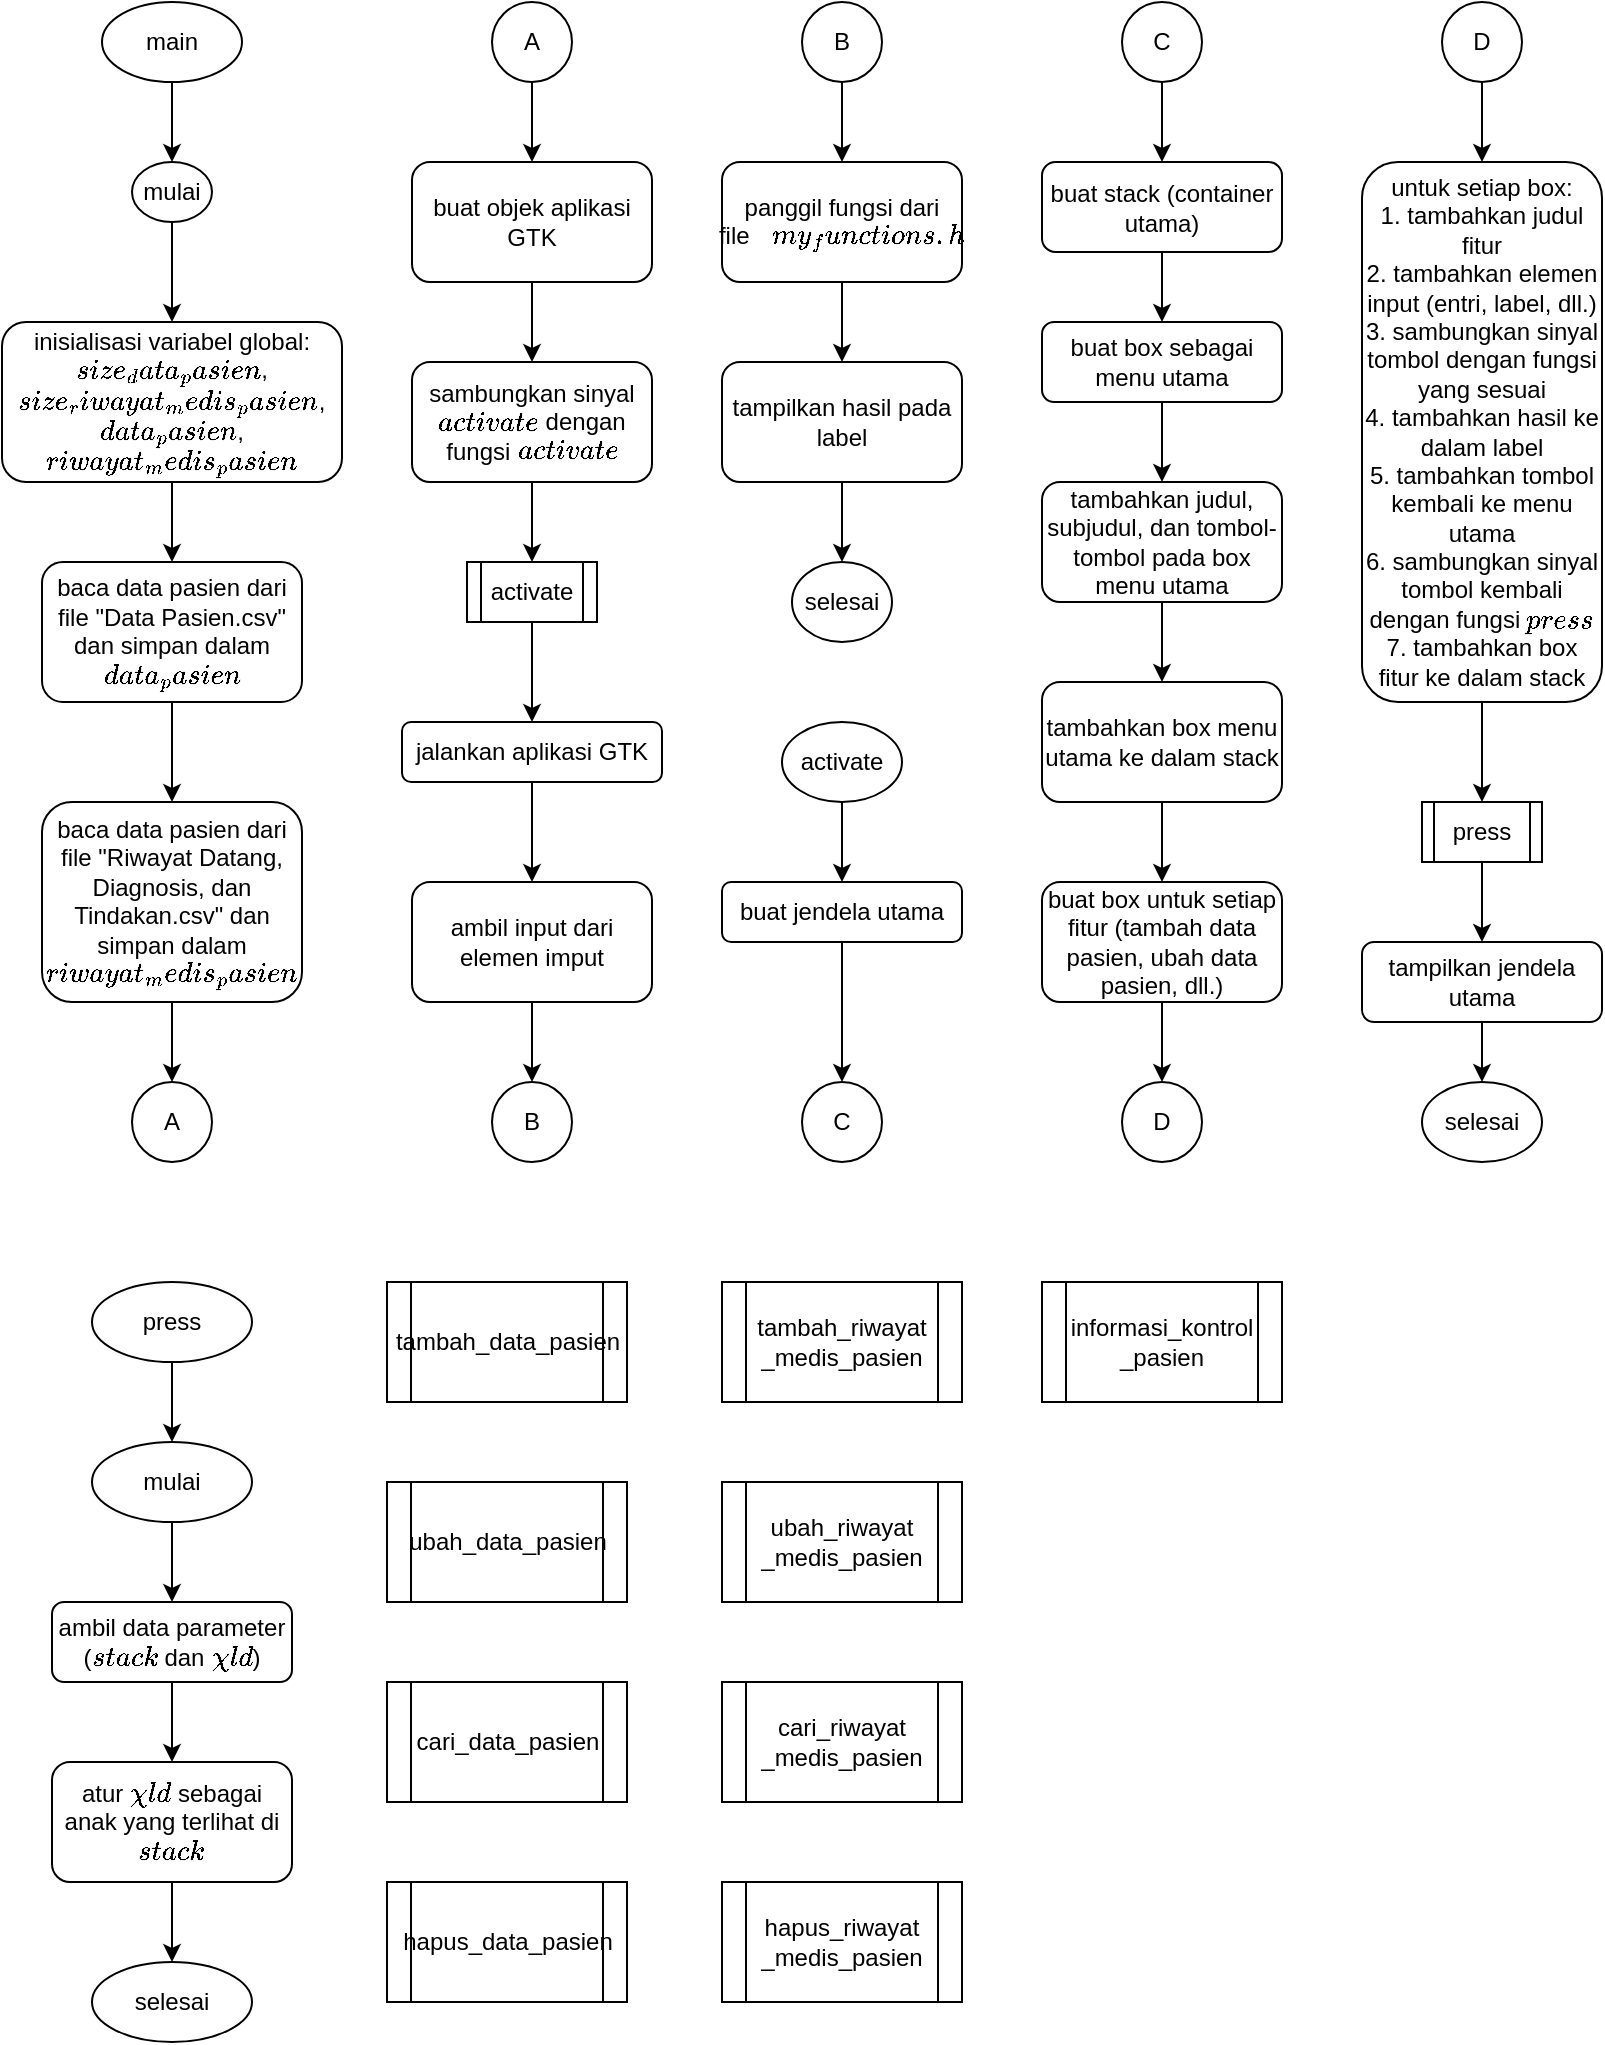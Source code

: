 <mxfile version="24.5.5" type="onedrive">
  <diagram name="Halaman-1" id="TVjQzb1hA2Tu5HhLFDb0">
    <mxGraphModel grid="1" page="1" gridSize="10" guides="1" tooltips="1" connect="1" arrows="1" fold="1" pageScale="1" pageWidth="827" pageHeight="1169" math="0" shadow="0">
      <root>
        <mxCell id="0" />
        <mxCell id="1" parent="0" />
        <mxCell id="Xy152Z3lAqqGKj89Kggo-3" value="" style="edgeStyle=orthogonalEdgeStyle;rounded=0;orthogonalLoop=1;jettySize=auto;html=1;" edge="1" parent="1" source="Xy152Z3lAqqGKj89Kggo-1" target="Xy152Z3lAqqGKj89Kggo-2">
          <mxGeometry relative="1" as="geometry" />
        </mxCell>
        <mxCell id="Xy152Z3lAqqGKj89Kggo-1" value="mulai" style="ellipse;whiteSpace=wrap;html=1;" vertex="1" parent="1">
          <mxGeometry x="105" y="120" width="40" height="30" as="geometry" />
        </mxCell>
        <mxCell id="Xy152Z3lAqqGKj89Kggo-5" value="" style="edgeStyle=orthogonalEdgeStyle;rounded=0;orthogonalLoop=1;jettySize=auto;html=1;" edge="1" parent="1" source="Xy152Z3lAqqGKj89Kggo-2" target="Xy152Z3lAqqGKj89Kggo-4">
          <mxGeometry relative="1" as="geometry" />
        </mxCell>
        <mxCell id="Xy152Z3lAqqGKj89Kggo-2" value="inisialisasi variabel global:&lt;div&gt;`size_data_pasien`, `size_riwayat_medis_pasien`, `data_pasien`, `riwayat_medis_pasien`&lt;/div&gt;" style="rounded=1;whiteSpace=wrap;html=1;" vertex="1" parent="1">
          <mxGeometry x="40" y="200" width="170" height="80" as="geometry" />
        </mxCell>
        <mxCell id="Xy152Z3lAqqGKj89Kggo-7" value="" style="edgeStyle=orthogonalEdgeStyle;rounded=0;orthogonalLoop=1;jettySize=auto;html=1;" edge="1" parent="1" source="Xy152Z3lAqqGKj89Kggo-4" target="Xy152Z3lAqqGKj89Kggo-6">
          <mxGeometry relative="1" as="geometry" />
        </mxCell>
        <mxCell id="Xy152Z3lAqqGKj89Kggo-4" value="baca data pasien dari file &quot;Data Pasien.csv&quot; dan simpan dalam `data_pasien`" style="rounded=1;whiteSpace=wrap;html=1;" vertex="1" parent="1">
          <mxGeometry x="60" y="320" width="130" height="70" as="geometry" />
        </mxCell>
        <mxCell id="Xy152Z3lAqqGKj89Kggo-9" value="" style="edgeStyle=orthogonalEdgeStyle;rounded=0;orthogonalLoop=1;jettySize=auto;html=1;" edge="1" parent="1" source="Xy152Z3lAqqGKj89Kggo-6">
          <mxGeometry relative="1" as="geometry">
            <mxPoint x="125" y="580" as="targetPoint" />
          </mxGeometry>
        </mxCell>
        <mxCell id="Xy152Z3lAqqGKj89Kggo-6" value="baca data pasien dari file &quot;Riwayat Datang, Diagnosis, dan Tindakan.csv&quot; dan simpan dalam `riwayat_medis_pasien`" style="rounded=1;whiteSpace=wrap;html=1;" vertex="1" parent="1">
          <mxGeometry x="60" y="440" width="130" height="100" as="geometry" />
        </mxCell>
        <mxCell id="Xy152Z3lAqqGKj89Kggo-12" value="A" style="ellipse;whiteSpace=wrap;html=1;aspect=fixed;" vertex="1" parent="1">
          <mxGeometry x="105" y="580" width="40" height="40" as="geometry" />
        </mxCell>
        <mxCell id="Xy152Z3lAqqGKj89Kggo-32" value="" style="edgeStyle=orthogonalEdgeStyle;rounded=0;orthogonalLoop=1;jettySize=auto;html=1;" edge="1" parent="1" source="Xy152Z3lAqqGKj89Kggo-13" target="Xy152Z3lAqqGKj89Kggo-30">
          <mxGeometry relative="1" as="geometry" />
        </mxCell>
        <mxCell id="Xy152Z3lAqqGKj89Kggo-13" value="A" style="ellipse;whiteSpace=wrap;html=1;aspect=fixed;" vertex="1" parent="1">
          <mxGeometry x="285" y="40" width="40" height="40" as="geometry" />
        </mxCell>
        <mxCell id="Xy152Z3lAqqGKj89Kggo-35" value="" style="edgeStyle=orthogonalEdgeStyle;rounded=0;orthogonalLoop=1;jettySize=auto;html=1;" edge="1" parent="1" source="Xy152Z3lAqqGKj89Kggo-14" target="Xy152Z3lAqqGKj89Kggo-34">
          <mxGeometry relative="1" as="geometry" />
        </mxCell>
        <mxCell id="Xy152Z3lAqqGKj89Kggo-14" value="sambungkan sinyal `activate` dengan fungsi `activate`" style="rounded=1;whiteSpace=wrap;html=1;" vertex="1" parent="1">
          <mxGeometry x="245" y="220" width="120" height="60" as="geometry" />
        </mxCell>
        <mxCell id="Xy152Z3lAqqGKj89Kggo-19" value="" style="edgeStyle=orthogonalEdgeStyle;rounded=0;orthogonalLoop=1;jettySize=auto;html=1;" edge="1" parent="1" source="Xy152Z3lAqqGKj89Kggo-16" target="Xy152Z3lAqqGKj89Kggo-18">
          <mxGeometry relative="1" as="geometry" />
        </mxCell>
        <mxCell id="Xy152Z3lAqqGKj89Kggo-16" value="jalankan aplikasi GTK" style="rounded=1;whiteSpace=wrap;html=1;" vertex="1" parent="1">
          <mxGeometry x="240" y="400" width="130" height="30" as="geometry" />
        </mxCell>
        <mxCell id="Xy152Z3lAqqGKj89Kggo-38" value="" style="edgeStyle=orthogonalEdgeStyle;rounded=0;orthogonalLoop=1;jettySize=auto;html=1;" edge="1" parent="1" source="Xy152Z3lAqqGKj89Kggo-18" target="Xy152Z3lAqqGKj89Kggo-37">
          <mxGeometry relative="1" as="geometry" />
        </mxCell>
        <mxCell id="Xy152Z3lAqqGKj89Kggo-18" value="ambil input dari elemen imput" style="rounded=1;whiteSpace=wrap;html=1;" vertex="1" parent="1">
          <mxGeometry x="245" y="480" width="120" height="60" as="geometry" />
        </mxCell>
        <mxCell id="Xy152Z3lAqqGKj89Kggo-23" value="" style="edgeStyle=orthogonalEdgeStyle;rounded=0;orthogonalLoop=1;jettySize=auto;html=1;" edge="1" parent="1" source="Xy152Z3lAqqGKj89Kggo-20" target="Xy152Z3lAqqGKj89Kggo-22">
          <mxGeometry relative="1" as="geometry" />
        </mxCell>
        <mxCell id="Xy152Z3lAqqGKj89Kggo-20" value="panggil fungsi dari file&amp;nbsp;&lt;span style=&quot;white-space: pre;&quot;&gt;&#x9;&lt;/span&gt;`my_functions.h`" style="rounded=1;whiteSpace=wrap;html=1;" vertex="1" parent="1">
          <mxGeometry x="400" y="120" width="120" height="60" as="geometry" />
        </mxCell>
        <mxCell id="Xy152Z3lAqqGKj89Kggo-26" value="" style="edgeStyle=orthogonalEdgeStyle;rounded=0;orthogonalLoop=1;jettySize=auto;html=1;" edge="1" parent="1" source="Xy152Z3lAqqGKj89Kggo-22" target="Xy152Z3lAqqGKj89Kggo-25">
          <mxGeometry relative="1" as="geometry" />
        </mxCell>
        <mxCell id="Xy152Z3lAqqGKj89Kggo-22" value="tampilkan hasil pada label" style="rounded=1;whiteSpace=wrap;html=1;" vertex="1" parent="1">
          <mxGeometry x="400" y="220" width="120" height="60" as="geometry" />
        </mxCell>
        <mxCell id="Xy152Z3lAqqGKj89Kggo-25" value="selesai" style="ellipse;whiteSpace=wrap;html=1;" vertex="1" parent="1">
          <mxGeometry x="435" y="320" width="50" height="40" as="geometry" />
        </mxCell>
        <mxCell id="Xy152Z3lAqqGKj89Kggo-29" value="" style="edgeStyle=orthogonalEdgeStyle;rounded=0;orthogonalLoop=1;jettySize=auto;html=1;" edge="1" parent="1" source="Xy152Z3lAqqGKj89Kggo-27" target="Xy152Z3lAqqGKj89Kggo-1">
          <mxGeometry relative="1" as="geometry" />
        </mxCell>
        <mxCell id="Xy152Z3lAqqGKj89Kggo-27" value="main" style="ellipse;whiteSpace=wrap;html=1;" vertex="1" parent="1">
          <mxGeometry x="90" y="40" width="70" height="40" as="geometry" />
        </mxCell>
        <mxCell id="Xy152Z3lAqqGKj89Kggo-33" value="" style="edgeStyle=orthogonalEdgeStyle;rounded=0;orthogonalLoop=1;jettySize=auto;html=1;" edge="1" parent="1" source="Xy152Z3lAqqGKj89Kggo-30" target="Xy152Z3lAqqGKj89Kggo-14">
          <mxGeometry relative="1" as="geometry" />
        </mxCell>
        <mxCell id="Xy152Z3lAqqGKj89Kggo-30" value="buat objek aplikasi GTK" style="rounded=1;whiteSpace=wrap;html=1;" vertex="1" parent="1">
          <mxGeometry x="245" y="120" width="120" height="60" as="geometry" />
        </mxCell>
        <mxCell id="Xy152Z3lAqqGKj89Kggo-36" value="" style="edgeStyle=orthogonalEdgeStyle;rounded=0;orthogonalLoop=1;jettySize=auto;html=1;" edge="1" parent="1" source="Xy152Z3lAqqGKj89Kggo-34" target="Xy152Z3lAqqGKj89Kggo-16">
          <mxGeometry relative="1" as="geometry" />
        </mxCell>
        <mxCell id="Xy152Z3lAqqGKj89Kggo-34" value="activate" style="shape=process;whiteSpace=wrap;html=1;backgroundOutline=1;" vertex="1" parent="1">
          <mxGeometry x="272.5" y="320" width="65" height="30" as="geometry" />
        </mxCell>
        <mxCell id="Xy152Z3lAqqGKj89Kggo-37" value="B" style="ellipse;whiteSpace=wrap;html=1;aspect=fixed;" vertex="1" parent="1">
          <mxGeometry x="285" y="580" width="40" height="40" as="geometry" />
        </mxCell>
        <mxCell id="Xy152Z3lAqqGKj89Kggo-40" value="" style="edgeStyle=orthogonalEdgeStyle;rounded=0;orthogonalLoop=1;jettySize=auto;html=1;" edge="1" parent="1" source="Xy152Z3lAqqGKj89Kggo-39" target="Xy152Z3lAqqGKj89Kggo-20">
          <mxGeometry relative="1" as="geometry" />
        </mxCell>
        <mxCell id="Xy152Z3lAqqGKj89Kggo-39" value="B" style="ellipse;whiteSpace=wrap;html=1;aspect=fixed;" vertex="1" parent="1">
          <mxGeometry x="440" y="40" width="40" height="40" as="geometry" />
        </mxCell>
        <mxCell id="Xy152Z3lAqqGKj89Kggo-43" value="" style="edgeStyle=orthogonalEdgeStyle;rounded=0;orthogonalLoop=1;jettySize=auto;html=1;" edge="1" parent="1" source="Xy152Z3lAqqGKj89Kggo-41" target="Xy152Z3lAqqGKj89Kggo-42">
          <mxGeometry relative="1" as="geometry" />
        </mxCell>
        <mxCell id="Xy152Z3lAqqGKj89Kggo-41" value="activate" style="ellipse;whiteSpace=wrap;html=1;" vertex="1" parent="1">
          <mxGeometry x="430" y="400" width="60" height="40" as="geometry" />
        </mxCell>
        <mxCell id="Xy152Z3lAqqGKj89Kggo-45" value="" style="edgeStyle=orthogonalEdgeStyle;rounded=0;orthogonalLoop=1;jettySize=auto;html=1;entryX=0.5;entryY=0;entryDx=0;entryDy=0;" edge="1" parent="1" source="Xy152Z3lAqqGKj89Kggo-42" target="Xy152Z3lAqqGKj89Kggo-46">
          <mxGeometry relative="1" as="geometry">
            <mxPoint x="460" y="555" as="targetPoint" />
          </mxGeometry>
        </mxCell>
        <mxCell id="Xy152Z3lAqqGKj89Kggo-42" value="buat jendela utama" style="rounded=1;whiteSpace=wrap;html=1;" vertex="1" parent="1">
          <mxGeometry x="400" y="480" width="120" height="30" as="geometry" />
        </mxCell>
        <mxCell id="Xy152Z3lAqqGKj89Kggo-46" value="C" style="ellipse;whiteSpace=wrap;html=1;aspect=fixed;" vertex="1" parent="1">
          <mxGeometry x="440" y="580" width="40" height="40" as="geometry" />
        </mxCell>
        <mxCell id="Xy152Z3lAqqGKj89Kggo-49" value="" style="edgeStyle=orthogonalEdgeStyle;rounded=0;orthogonalLoop=1;jettySize=auto;html=1;" edge="1" parent="1" source="Xy152Z3lAqqGKj89Kggo-47" target="Xy152Z3lAqqGKj89Kggo-48">
          <mxGeometry relative="1" as="geometry" />
        </mxCell>
        <mxCell id="Xy152Z3lAqqGKj89Kggo-47" value="C" style="ellipse;whiteSpace=wrap;html=1;aspect=fixed;" vertex="1" parent="1">
          <mxGeometry x="600" y="40" width="40" height="40" as="geometry" />
        </mxCell>
        <mxCell id="Xy152Z3lAqqGKj89Kggo-51" value="" style="edgeStyle=orthogonalEdgeStyle;rounded=0;orthogonalLoop=1;jettySize=auto;html=1;" edge="1" parent="1" source="Xy152Z3lAqqGKj89Kggo-48" target="Xy152Z3lAqqGKj89Kggo-50">
          <mxGeometry relative="1" as="geometry" />
        </mxCell>
        <mxCell id="Xy152Z3lAqqGKj89Kggo-48" value="buat stack (container utama)" style="rounded=1;whiteSpace=wrap;html=1;" vertex="1" parent="1">
          <mxGeometry x="560" y="120" width="120" height="45" as="geometry" />
        </mxCell>
        <mxCell id="Xy152Z3lAqqGKj89Kggo-53" value="" style="edgeStyle=orthogonalEdgeStyle;rounded=0;orthogonalLoop=1;jettySize=auto;html=1;" edge="1" parent="1" source="Xy152Z3lAqqGKj89Kggo-50" target="Xy152Z3lAqqGKj89Kggo-52">
          <mxGeometry relative="1" as="geometry" />
        </mxCell>
        <mxCell id="Xy152Z3lAqqGKj89Kggo-50" value="buat box sebagai menu utama" style="rounded=1;whiteSpace=wrap;html=1;" vertex="1" parent="1">
          <mxGeometry x="560" y="200" width="120" height="40" as="geometry" />
        </mxCell>
        <mxCell id="Xy152Z3lAqqGKj89Kggo-55" value="" style="edgeStyle=orthogonalEdgeStyle;rounded=0;orthogonalLoop=1;jettySize=auto;html=1;" edge="1" parent="1" source="Xy152Z3lAqqGKj89Kggo-52" target="Xy152Z3lAqqGKj89Kggo-54">
          <mxGeometry relative="1" as="geometry" />
        </mxCell>
        <mxCell id="Xy152Z3lAqqGKj89Kggo-52" value="tambahkan judul, subjudul, dan tombol-tombol pada box menu utama" style="rounded=1;whiteSpace=wrap;html=1;" vertex="1" parent="1">
          <mxGeometry x="560" y="280" width="120" height="60" as="geometry" />
        </mxCell>
        <mxCell id="Xy152Z3lAqqGKj89Kggo-57" value="" style="edgeStyle=orthogonalEdgeStyle;rounded=0;orthogonalLoop=1;jettySize=auto;html=1;" edge="1" parent="1" source="Xy152Z3lAqqGKj89Kggo-54" target="Xy152Z3lAqqGKj89Kggo-56">
          <mxGeometry relative="1" as="geometry" />
        </mxCell>
        <mxCell id="Xy152Z3lAqqGKj89Kggo-54" value="tambahkan box menu utama ke dalam stack" style="rounded=1;whiteSpace=wrap;html=1;" vertex="1" parent="1">
          <mxGeometry x="560" y="380" width="120" height="60" as="geometry" />
        </mxCell>
        <mxCell id="Xy152Z3lAqqGKj89Kggo-59" value="" style="edgeStyle=orthogonalEdgeStyle;rounded=0;orthogonalLoop=1;jettySize=auto;html=1;" edge="1" parent="1" source="Xy152Z3lAqqGKj89Kggo-56" target="Xy152Z3lAqqGKj89Kggo-58">
          <mxGeometry relative="1" as="geometry" />
        </mxCell>
        <mxCell id="Xy152Z3lAqqGKj89Kggo-56" value="buat box untuk setiap fitur (tambah data pasien, ubah data pasien, dll.)" style="rounded=1;whiteSpace=wrap;html=1;" vertex="1" parent="1">
          <mxGeometry x="560" y="480" width="120" height="60" as="geometry" />
        </mxCell>
        <mxCell id="Xy152Z3lAqqGKj89Kggo-58" value="D" style="ellipse;whiteSpace=wrap;html=1;aspect=fixed;" vertex="1" parent="1">
          <mxGeometry x="600" y="580" width="40" height="40" as="geometry" />
        </mxCell>
        <mxCell id="Xy152Z3lAqqGKj89Kggo-62" value="" style="edgeStyle=orthogonalEdgeStyle;rounded=0;orthogonalLoop=1;jettySize=auto;html=1;" edge="1" parent="1" source="Xy152Z3lAqqGKj89Kggo-60" target="Xy152Z3lAqqGKj89Kggo-61">
          <mxGeometry relative="1" as="geometry" />
        </mxCell>
        <mxCell id="Xy152Z3lAqqGKj89Kggo-60" value="D" style="ellipse;whiteSpace=wrap;html=1;aspect=fixed;" vertex="1" parent="1">
          <mxGeometry x="760" y="40" width="40" height="40" as="geometry" />
        </mxCell>
        <mxCell id="Xy152Z3lAqqGKj89Kggo-64" value="" style="edgeStyle=orthogonalEdgeStyle;rounded=0;orthogonalLoop=1;jettySize=auto;html=1;" edge="1" parent="1" source="Xy152Z3lAqqGKj89Kggo-61" target="Xy152Z3lAqqGKj89Kggo-63">
          <mxGeometry relative="1" as="geometry" />
        </mxCell>
        <mxCell id="Xy152Z3lAqqGKj89Kggo-61" value="untuk setiap box:&lt;div&gt;1. tambahkan judul fitur&lt;/div&gt;&lt;div&gt;2. tambahkan elemen input (entri, label, dll.)&lt;/div&gt;&lt;div&gt;3. sambungkan sinyal tombol dengan fungsi yang sesuai&lt;/div&gt;&lt;div&gt;4. tambahkan hasil ke dalam label&lt;/div&gt;&lt;div&gt;5. tambahkan tombol kembali ke menu utama&lt;/div&gt;&lt;div&gt;6. sambungkan sinyal tombol kembali dengan fungsi `press`&lt;/div&gt;&lt;div&gt;7. tambahkan box fitur ke dalam stack&lt;/div&gt;" style="rounded=1;whiteSpace=wrap;html=1;" vertex="1" parent="1">
          <mxGeometry x="720" y="120" width="120" height="270" as="geometry" />
        </mxCell>
        <mxCell id="Xy152Z3lAqqGKj89Kggo-66" value="" style="edgeStyle=orthogonalEdgeStyle;rounded=0;orthogonalLoop=1;jettySize=auto;html=1;" edge="1" parent="1" source="Xy152Z3lAqqGKj89Kggo-63" target="Xy152Z3lAqqGKj89Kggo-65">
          <mxGeometry relative="1" as="geometry" />
        </mxCell>
        <mxCell id="Xy152Z3lAqqGKj89Kggo-63" value="press" style="shape=process;whiteSpace=wrap;html=1;backgroundOutline=1;" vertex="1" parent="1">
          <mxGeometry x="750" y="440" width="60" height="30" as="geometry" />
        </mxCell>
        <mxCell id="Xy152Z3lAqqGKj89Kggo-68" value="" style="edgeStyle=orthogonalEdgeStyle;rounded=0;orthogonalLoop=1;jettySize=auto;html=1;" edge="1" parent="1" source="Xy152Z3lAqqGKj89Kggo-65" target="Xy152Z3lAqqGKj89Kggo-67">
          <mxGeometry relative="1" as="geometry" />
        </mxCell>
        <mxCell id="Xy152Z3lAqqGKj89Kggo-65" value="tampilkan jendela utama" style="rounded=1;whiteSpace=wrap;html=1;" vertex="1" parent="1">
          <mxGeometry x="720" y="510" width="120" height="40" as="geometry" />
        </mxCell>
        <mxCell id="Xy152Z3lAqqGKj89Kggo-67" value="selesai" style="ellipse;whiteSpace=wrap;html=1;" vertex="1" parent="1">
          <mxGeometry x="750" y="580" width="60" height="40" as="geometry" />
        </mxCell>
        <mxCell id="Xy152Z3lAqqGKj89Kggo-73" value="" style="edgeStyle=orthogonalEdgeStyle;rounded=0;orthogonalLoop=1;jettySize=auto;html=1;" edge="1" parent="1" source="Xy152Z3lAqqGKj89Kggo-70" target="Xy152Z3lAqqGKj89Kggo-72">
          <mxGeometry relative="1" as="geometry" />
        </mxCell>
        <mxCell id="Xy152Z3lAqqGKj89Kggo-70" value="press" style="ellipse;whiteSpace=wrap;html=1;" vertex="1" parent="1">
          <mxGeometry x="85" y="680" width="80" height="40" as="geometry" />
        </mxCell>
        <mxCell id="Xy152Z3lAqqGKj89Kggo-75" value="" style="edgeStyle=orthogonalEdgeStyle;rounded=0;orthogonalLoop=1;jettySize=auto;html=1;" edge="1" parent="1" source="Xy152Z3lAqqGKj89Kggo-72" target="Xy152Z3lAqqGKj89Kggo-74">
          <mxGeometry relative="1" as="geometry" />
        </mxCell>
        <mxCell id="Xy152Z3lAqqGKj89Kggo-72" value="mulai" style="ellipse;whiteSpace=wrap;html=1;" vertex="1" parent="1">
          <mxGeometry x="85" y="760" width="80" height="40" as="geometry" />
        </mxCell>
        <mxCell id="Xy152Z3lAqqGKj89Kggo-77" value="" style="edgeStyle=orthogonalEdgeStyle;rounded=0;orthogonalLoop=1;jettySize=auto;html=1;" edge="1" parent="1" source="Xy152Z3lAqqGKj89Kggo-74" target="Xy152Z3lAqqGKj89Kggo-76">
          <mxGeometry relative="1" as="geometry" />
        </mxCell>
        <mxCell id="Xy152Z3lAqqGKj89Kggo-74" value="ambil data parameter (`stack` dan `child`)" style="rounded=1;whiteSpace=wrap;html=1;" vertex="1" parent="1">
          <mxGeometry x="65" y="840" width="120" height="40" as="geometry" />
        </mxCell>
        <mxCell id="Xy152Z3lAqqGKj89Kggo-79" value="" style="edgeStyle=orthogonalEdgeStyle;rounded=0;orthogonalLoop=1;jettySize=auto;html=1;" edge="1" parent="1" source="Xy152Z3lAqqGKj89Kggo-76" target="Xy152Z3lAqqGKj89Kggo-78">
          <mxGeometry relative="1" as="geometry" />
        </mxCell>
        <mxCell id="Xy152Z3lAqqGKj89Kggo-76" value="atur `child` sebagai anak yang terlihat di `stack`" style="rounded=1;whiteSpace=wrap;html=1;" vertex="1" parent="1">
          <mxGeometry x="65" y="920" width="120" height="60" as="geometry" />
        </mxCell>
        <mxCell id="Xy152Z3lAqqGKj89Kggo-78" value="selesai" style="ellipse;whiteSpace=wrap;html=1;" vertex="1" parent="1">
          <mxGeometry x="85" y="1020" width="80" height="40" as="geometry" />
        </mxCell>
        <mxCell id="Xy152Z3lAqqGKj89Kggo-82" value="ubah_data_pasien" style="shape=process;whiteSpace=wrap;html=1;backgroundOutline=1;" vertex="1" parent="1">
          <mxGeometry x="232.5" y="780" width="120" height="60" as="geometry" />
        </mxCell>
        <mxCell id="Xy152Z3lAqqGKj89Kggo-83" value="cari_data_pasien" style="shape=process;whiteSpace=wrap;html=1;backgroundOutline=1;" vertex="1" parent="1">
          <mxGeometry x="232.5" y="880" width="120" height="60" as="geometry" />
        </mxCell>
        <mxCell id="Xy152Z3lAqqGKj89Kggo-84" value="tambah_data_pasien" style="shape=process;whiteSpace=wrap;html=1;backgroundOutline=1;" vertex="1" parent="1">
          <mxGeometry x="232.5" y="680" width="120" height="60" as="geometry" />
        </mxCell>
        <mxCell id="Xy152Z3lAqqGKj89Kggo-85" value="hapus_data_pasien" style="shape=process;whiteSpace=wrap;html=1;backgroundOutline=1;" vertex="1" parent="1">
          <mxGeometry x="232.5" y="980" width="120" height="60" as="geometry" />
        </mxCell>
        <mxCell id="Xy152Z3lAqqGKj89Kggo-87" value="tambah_riwayat&lt;div&gt;_medis_pasien&lt;/div&gt;" style="shape=process;whiteSpace=wrap;html=1;backgroundOutline=1;" vertex="1" parent="1">
          <mxGeometry x="400" y="680" width="120" height="60" as="geometry" />
        </mxCell>
        <mxCell id="Xy152Z3lAqqGKj89Kggo-88" value="ubah_riwayat&lt;div&gt;_medis_pasien&lt;/div&gt;" style="shape=process;whiteSpace=wrap;html=1;backgroundOutline=1;" vertex="1" parent="1">
          <mxGeometry x="400" y="780" width="120" height="60" as="geometry" />
        </mxCell>
        <mxCell id="Xy152Z3lAqqGKj89Kggo-89" value="cari_riwayat&lt;div&gt;_medis_pasien&lt;/div&gt;" style="shape=process;whiteSpace=wrap;html=1;backgroundOutline=1;" vertex="1" parent="1">
          <mxGeometry x="400" y="880" width="120" height="60" as="geometry" />
        </mxCell>
        <mxCell id="Xy152Z3lAqqGKj89Kggo-90" value="hapus_riwayat&lt;div&gt;_medis_pasien&lt;/div&gt;" style="shape=process;whiteSpace=wrap;html=1;backgroundOutline=1;" vertex="1" parent="1">
          <mxGeometry x="400" y="980" width="120" height="60" as="geometry" />
        </mxCell>
        <mxCell id="Xy152Z3lAqqGKj89Kggo-91" value="informasi_kontrol&lt;div&gt;_pasien&lt;/div&gt;" style="shape=process;whiteSpace=wrap;html=1;backgroundOutline=1;" vertex="1" parent="1">
          <mxGeometry x="560" y="680" width="120" height="60" as="geometry" />
        </mxCell>
      </root>
    </mxGraphModel>
  </diagram>
</mxfile>
